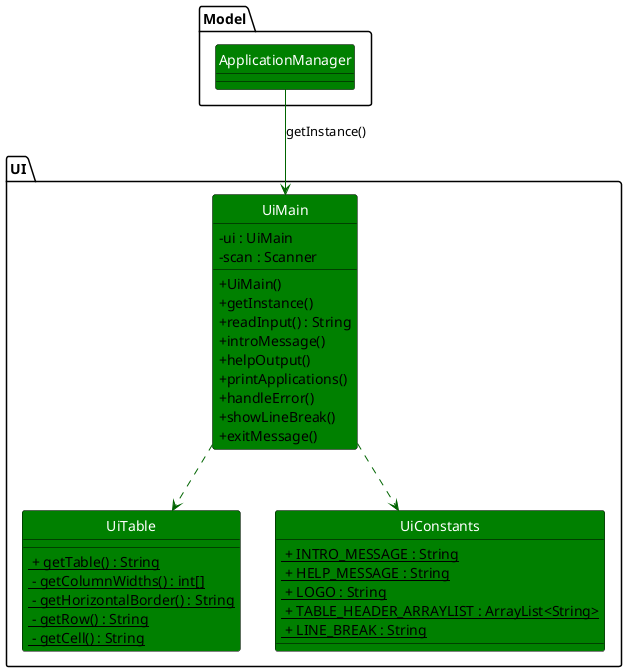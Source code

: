 @startuml

skinparam ClassAttributeIconSize 0
skinparam classBackgroundColor green
skinparam classBorderColor black
skinparam classArrowColor darkgreen
skinparam classFontColor white
hide circle

package Model {
    class ApplicationManager
}

package UI as UiPackage {
    class UiMain {
        - ui : UiMain
        - scan : Scanner

        + UiMain()
        + getInstance()
        + readInput() : String
        + introMessage()
        + helpOutput()
        + printApplications()
        + handleError()
        + showLineBreak()
        + exitMessage()
    }
    class UiTable {
        <u> + getTable() : String
        <u> - getColumnWidths() : int[]
        <u> - getHorizontalBorder() : String
        <u> - getRow() : String
        <u> - getCell() : String

    }
    class UiConstants {
        <u> + INTRO_MESSAGE : String
        <u> + HELP_MESSAGE : String
        <u> + LOGO : String
        <u> + TABLE_HEADER_ARRAYLIST : ArrayList<String>
        <u> + LINE_BREAK : String
    }
}

ApplicationManager << (X,#FFFFFF) >>
ApplicationManager --> UiMain : getInstance()

UiMain ..> UiTable
UiMain ..> UiConstants

@enduml
